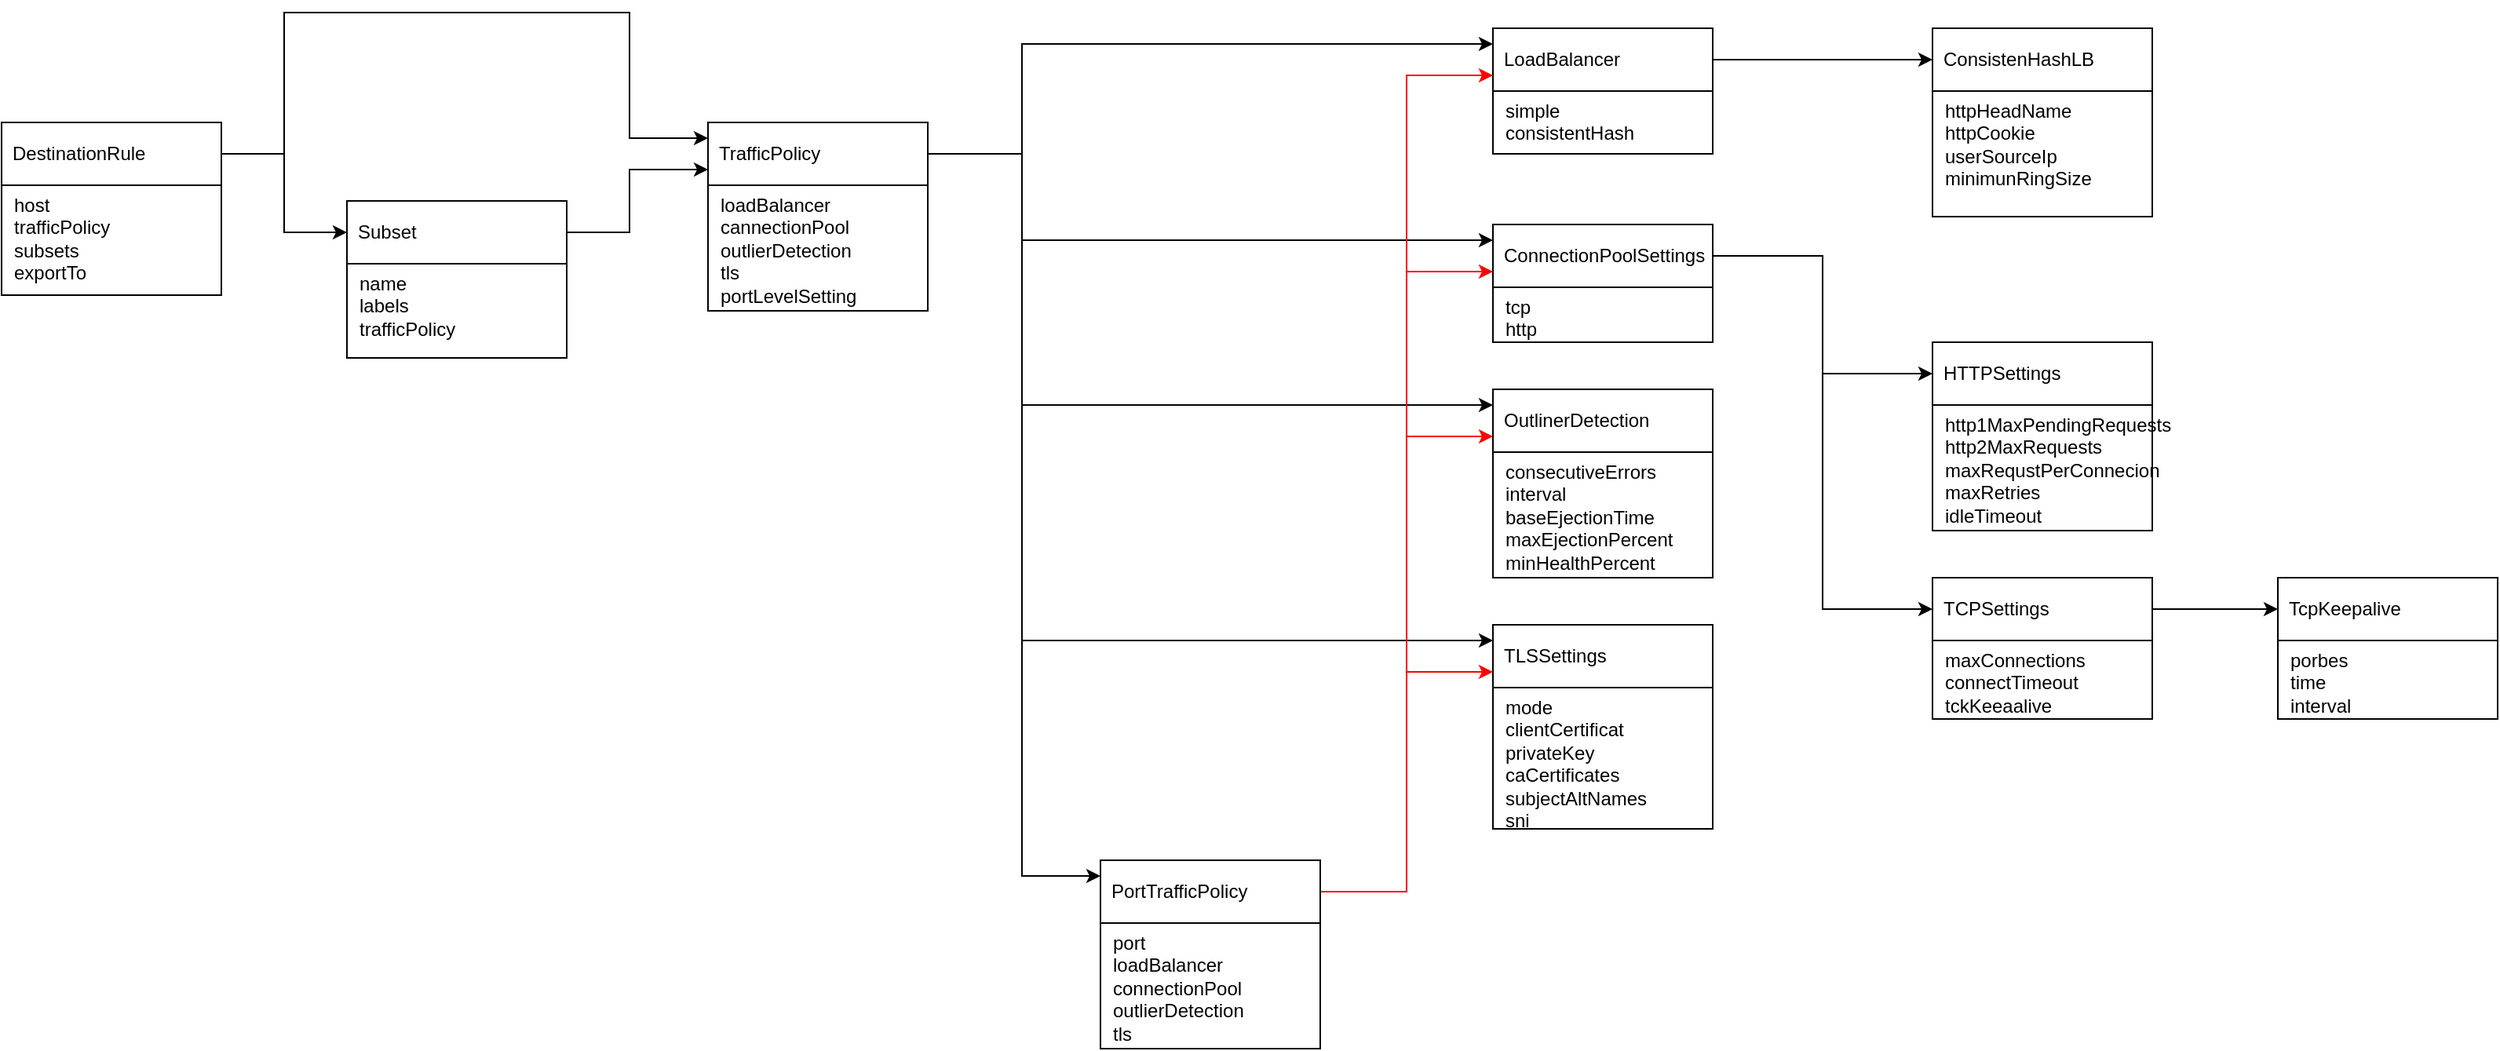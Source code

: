 <mxfile version="12.6.5" type="device"><diagram id="p4mXiMO_7I1AgwAqQILo" name="Page-1"><mxGraphModel dx="1463" dy="846" grid="1" gridSize="10" guides="1" tooltips="1" connect="1" arrows="1" fold="1" page="1" pageScale="1" pageWidth="2339" pageHeight="3300" math="0" shadow="0"><root><mxCell id="0"/><mxCell id="1" parent="0"/><mxCell id="AkH9H8zGkrfqVkUMiein-1" value="host&lt;br&gt;trafficPolicy&lt;br&gt;subsets&lt;br&gt;exportTo" style="rounded=0;whiteSpace=wrap;html=1;align=left;verticalAlign=top;spacingTop=39;spacingLeft=6;" vertex="1" parent="1"><mxGeometry x="80" y="140" width="140" height="110" as="geometry"/></mxCell><mxCell id="AkH9H8zGkrfqVkUMiein-8" style="edgeStyle=orthogonalEdgeStyle;rounded=0;orthogonalLoop=1;jettySize=auto;html=1;entryX=0;entryY=0.5;entryDx=0;entryDy=0;" edge="1" parent="1" source="AkH9H8zGkrfqVkUMiein-2" target="AkH9H8zGkrfqVkUMiein-5"><mxGeometry relative="1" as="geometry"/></mxCell><mxCell id="AkH9H8zGkrfqVkUMiein-9" style="edgeStyle=orthogonalEdgeStyle;rounded=0;orthogonalLoop=1;jettySize=auto;html=1;entryX=0;entryY=0.25;entryDx=0;entryDy=0;" edge="1" parent="1" source="AkH9H8zGkrfqVkUMiein-2" target="AkH9H8zGkrfqVkUMiein-7"><mxGeometry relative="1" as="geometry"><mxPoint x="530" y="160" as="targetPoint"/><Array as="points"><mxPoint x="260" y="160"/><mxPoint x="260" y="70"/><mxPoint x="480" y="70"/><mxPoint x="480" y="150"/></Array></mxGeometry></mxCell><mxCell id="AkH9H8zGkrfqVkUMiein-2" value="DestinationRule" style="rounded=0;whiteSpace=wrap;html=1;align=left;spacingLeft=5;" vertex="1" parent="1"><mxGeometry x="80" y="140" width="140" height="40" as="geometry"/></mxCell><mxCell id="AkH9H8zGkrfqVkUMiein-4" value="name&lt;br&gt;labels&lt;br&gt;trafficPolicy" style="rounded=0;whiteSpace=wrap;html=1;align=left;verticalAlign=top;spacingTop=39;spacingLeft=6;" vertex="1" parent="1"><mxGeometry x="300" y="190" width="140" height="100" as="geometry"/></mxCell><mxCell id="AkH9H8zGkrfqVkUMiein-10" style="edgeStyle=orthogonalEdgeStyle;rounded=0;orthogonalLoop=1;jettySize=auto;html=1;entryX=0;entryY=0.75;entryDx=0;entryDy=0;" edge="1" parent="1" source="AkH9H8zGkrfqVkUMiein-5" target="AkH9H8zGkrfqVkUMiein-7"><mxGeometry relative="1" as="geometry"><Array as="points"><mxPoint x="480" y="210"/><mxPoint x="480" y="170"/></Array></mxGeometry></mxCell><mxCell id="AkH9H8zGkrfqVkUMiein-5" value="Subset" style="rounded=0;whiteSpace=wrap;html=1;align=left;spacingLeft=5;" vertex="1" parent="1"><mxGeometry x="300" y="190" width="140" height="40" as="geometry"/></mxCell><mxCell id="AkH9H8zGkrfqVkUMiein-6" value="loadBalancer&lt;br&gt;cannectionPool&lt;br&gt;outlierDetection&lt;br&gt;tls&lt;br&gt;portLevelSetting" style="rounded=0;whiteSpace=wrap;html=1;align=left;verticalAlign=top;spacingTop=39;spacingLeft=6;" vertex="1" parent="1"><mxGeometry x="530" y="140" width="140" height="120" as="geometry"/></mxCell><mxCell id="AkH9H8zGkrfqVkUMiein-17" style="edgeStyle=orthogonalEdgeStyle;rounded=0;orthogonalLoop=1;jettySize=auto;html=1;entryX=0;entryY=0.25;entryDx=0;entryDy=0;" edge="1" parent="1" source="AkH9H8zGkrfqVkUMiein-7" target="AkH9H8zGkrfqVkUMiein-12"><mxGeometry relative="1" as="geometry"><Array as="points"><mxPoint x="730" y="160"/><mxPoint x="730" y="90"/></Array></mxGeometry></mxCell><mxCell id="AkH9H8zGkrfqVkUMiein-18" style="edgeStyle=orthogonalEdgeStyle;rounded=0;orthogonalLoop=1;jettySize=auto;html=1;entryX=0;entryY=0.25;entryDx=0;entryDy=0;" edge="1" parent="1" source="AkH9H8zGkrfqVkUMiein-7" target="AkH9H8zGkrfqVkUMiein-14"><mxGeometry relative="1" as="geometry"><Array as="points"><mxPoint x="730" y="160"/><mxPoint x="730" y="215"/></Array></mxGeometry></mxCell><mxCell id="AkH9H8zGkrfqVkUMiein-19" style="edgeStyle=orthogonalEdgeStyle;rounded=0;orthogonalLoop=1;jettySize=auto;html=1;entryX=0;entryY=0.25;entryDx=0;entryDy=0;" edge="1" parent="1" source="AkH9H8zGkrfqVkUMiein-7" target="AkH9H8zGkrfqVkUMiein-16"><mxGeometry relative="1" as="geometry"><Array as="points"><mxPoint x="730" y="160"/><mxPoint x="730" y="320"/></Array></mxGeometry></mxCell><mxCell id="AkH9H8zGkrfqVkUMiein-22" style="edgeStyle=orthogonalEdgeStyle;rounded=0;orthogonalLoop=1;jettySize=auto;html=1;entryX=0;entryY=0.25;entryDx=0;entryDy=0;" edge="1" parent="1" source="AkH9H8zGkrfqVkUMiein-7" target="AkH9H8zGkrfqVkUMiein-21"><mxGeometry relative="1" as="geometry"><Array as="points"><mxPoint x="730" y="160"/><mxPoint x="730" y="470"/></Array></mxGeometry></mxCell><mxCell id="AkH9H8zGkrfqVkUMiein-28" style="edgeStyle=orthogonalEdgeStyle;rounded=0;orthogonalLoop=1;jettySize=auto;html=1;entryX=0;entryY=0.25;entryDx=0;entryDy=0;labelBackgroundColor=#FF0000;fontColor=#FF0000;" edge="1" parent="1" source="AkH9H8zGkrfqVkUMiein-7" target="AkH9H8zGkrfqVkUMiein-24"><mxGeometry relative="1" as="geometry"><Array as="points"><mxPoint x="730" y="160"/><mxPoint x="730" y="620"/></Array></mxGeometry></mxCell><mxCell id="AkH9H8zGkrfqVkUMiein-7" value="TrafficPolicy" style="rounded=0;whiteSpace=wrap;html=1;align=left;spacingLeft=5;" vertex="1" parent="1"><mxGeometry x="530" y="140" width="140" height="40" as="geometry"/></mxCell><mxCell id="AkH9H8zGkrfqVkUMiein-11" value="simple&lt;br&gt;consistentHash" style="rounded=0;whiteSpace=wrap;html=1;align=left;verticalAlign=top;spacingTop=39;spacingLeft=6;" vertex="1" parent="1"><mxGeometry x="1030" y="80" width="140" height="80" as="geometry"/></mxCell><mxCell id="AkH9H8zGkrfqVkUMiein-49" style="edgeStyle=orthogonalEdgeStyle;rounded=0;orthogonalLoop=1;jettySize=auto;html=1;entryX=0;entryY=0.5;entryDx=0;entryDy=0;labelBackgroundColor=#FF0000;strokeColor=#000000;fontColor=#FF0000;" edge="1" parent="1" source="AkH9H8zGkrfqVkUMiein-12" target="AkH9H8zGkrfqVkUMiein-48"><mxGeometry relative="1" as="geometry"/></mxCell><mxCell id="AkH9H8zGkrfqVkUMiein-12" value="LoadBalancer" style="rounded=0;whiteSpace=wrap;html=1;align=left;spacingLeft=5;" vertex="1" parent="1"><mxGeometry x="1030" y="80" width="140" height="40" as="geometry"/></mxCell><mxCell id="AkH9H8zGkrfqVkUMiein-13" value="tcp&lt;br&gt;http" style="rounded=0;whiteSpace=wrap;html=1;align=left;verticalAlign=top;spacingTop=39;spacingLeft=6;" vertex="1" parent="1"><mxGeometry x="1030" y="205" width="140" height="75" as="geometry"/></mxCell><mxCell id="AkH9H8zGkrfqVkUMiein-45" style="edgeStyle=orthogonalEdgeStyle;rounded=0;orthogonalLoop=1;jettySize=auto;html=1;entryX=0;entryY=0.5;entryDx=0;entryDy=0;labelBackgroundColor=#FF0000;strokeColor=#000000;fontColor=#FF0000;" edge="1" parent="1" source="AkH9H8zGkrfqVkUMiein-14" target="AkH9H8zGkrfqVkUMiein-34"><mxGeometry relative="1" as="geometry"/></mxCell><mxCell id="AkH9H8zGkrfqVkUMiein-46" style="edgeStyle=orthogonalEdgeStyle;rounded=0;orthogonalLoop=1;jettySize=auto;html=1;entryX=0;entryY=0.5;entryDx=0;entryDy=0;labelBackgroundColor=#FF0000;strokeColor=#000000;fontColor=#FF0000;" edge="1" parent="1" source="AkH9H8zGkrfqVkUMiein-14" target="AkH9H8zGkrfqVkUMiein-36"><mxGeometry relative="1" as="geometry"/></mxCell><mxCell id="AkH9H8zGkrfqVkUMiein-14" value="ConnectionPoolSettings" style="rounded=0;whiteSpace=wrap;html=1;align=left;spacingLeft=5;" vertex="1" parent="1"><mxGeometry x="1030" y="205" width="140" height="40" as="geometry"/></mxCell><mxCell id="AkH9H8zGkrfqVkUMiein-15" value="consecutiveErrors&lt;br&gt;interval&lt;br&gt;baseEjectionTime&lt;br&gt;maxEjectionPercent&lt;br&gt;minHealthPercent" style="rounded=0;whiteSpace=wrap;html=1;align=left;verticalAlign=top;spacingTop=39;spacingLeft=6;" vertex="1" parent="1"><mxGeometry x="1030" y="310" width="140" height="120" as="geometry"/></mxCell><mxCell id="AkH9H8zGkrfqVkUMiein-16" value="OutlinerDetection" style="rounded=0;whiteSpace=wrap;html=1;align=left;spacingLeft=5;" vertex="1" parent="1"><mxGeometry x="1030" y="310" width="140" height="40" as="geometry"/></mxCell><mxCell id="AkH9H8zGkrfqVkUMiein-20" value="mode&lt;br&gt;clientCertificat&lt;br&gt;privateKey&lt;br&gt;caCertificates&lt;br&gt;subjectAltNames&lt;br&gt;sni" style="rounded=0;whiteSpace=wrap;html=1;align=left;verticalAlign=top;spacingTop=39;spacingLeft=6;" vertex="1" parent="1"><mxGeometry x="1030" y="460" width="140" height="130" as="geometry"/></mxCell><mxCell id="AkH9H8zGkrfqVkUMiein-21" value="TLSSettings" style="rounded=0;whiteSpace=wrap;html=1;align=left;spacingLeft=5;" vertex="1" parent="1"><mxGeometry x="1030" y="460" width="140" height="40" as="geometry"/></mxCell><mxCell id="AkH9H8zGkrfqVkUMiein-23" value="port&lt;br&gt;loadBalancer&lt;br&gt;connectionPool&lt;br&gt;outlierDetection&lt;br&gt;tls" style="rounded=0;whiteSpace=wrap;html=1;align=left;verticalAlign=top;spacingTop=39;spacingLeft=6;" vertex="1" parent="1"><mxGeometry x="780" y="610" width="140" height="120" as="geometry"/></mxCell><mxCell id="AkH9H8zGkrfqVkUMiein-41" style="edgeStyle=orthogonalEdgeStyle;rounded=0;orthogonalLoop=1;jettySize=auto;html=1;entryX=0;entryY=0.75;entryDx=0;entryDy=0;labelBackgroundColor=#FF0000;fontColor=#FF0000;labelBorderColor=#FF0000;strokeColor=#FF0000;" edge="1" parent="1" source="AkH9H8zGkrfqVkUMiein-24" target="AkH9H8zGkrfqVkUMiein-12"><mxGeometry relative="1" as="geometry"/></mxCell><mxCell id="AkH9H8zGkrfqVkUMiein-42" style="edgeStyle=orthogonalEdgeStyle;rounded=0;orthogonalLoop=1;jettySize=auto;html=1;entryX=0;entryY=0.75;entryDx=0;entryDy=0;labelBackgroundColor=#FF0000;strokeColor=#FF0000;fontColor=#FF0000;" edge="1" parent="1" source="AkH9H8zGkrfqVkUMiein-24" target="AkH9H8zGkrfqVkUMiein-14"><mxGeometry relative="1" as="geometry"/></mxCell><mxCell id="AkH9H8zGkrfqVkUMiein-43" style="edgeStyle=orthogonalEdgeStyle;rounded=0;orthogonalLoop=1;jettySize=auto;html=1;entryX=0;entryY=0.75;entryDx=0;entryDy=0;labelBackgroundColor=#FF0000;strokeColor=#FF0000;fontColor=#FF0000;" edge="1" parent="1" source="AkH9H8zGkrfqVkUMiein-24" target="AkH9H8zGkrfqVkUMiein-16"><mxGeometry relative="1" as="geometry"/></mxCell><mxCell id="AkH9H8zGkrfqVkUMiein-44" style="edgeStyle=orthogonalEdgeStyle;rounded=0;orthogonalLoop=1;jettySize=auto;html=1;entryX=0;entryY=0.75;entryDx=0;entryDy=0;labelBackgroundColor=#FF0000;strokeColor=#FF0000;fontColor=#FF0000;" edge="1" parent="1" source="AkH9H8zGkrfqVkUMiein-24" target="AkH9H8zGkrfqVkUMiein-21"><mxGeometry relative="1" as="geometry"/></mxCell><mxCell id="AkH9H8zGkrfqVkUMiein-24" value="PortTrafficPolicy" style="rounded=0;whiteSpace=wrap;html=1;align=left;spacingLeft=5;" vertex="1" parent="1"><mxGeometry x="780" y="610" width="140" height="40" as="geometry"/></mxCell><mxCell id="AkH9H8zGkrfqVkUMiein-33" value="http1MaxPendingRequests&lt;br&gt;http2MaxRequests&lt;br&gt;maxRequstPerConnecion&lt;br&gt;maxRetries&lt;br&gt;idleTimeout" style="rounded=0;whiteSpace=wrap;html=1;align=left;verticalAlign=top;spacingTop=39;spacingLeft=6;" vertex="1" parent="1"><mxGeometry x="1310" y="280" width="140" height="120" as="geometry"/></mxCell><mxCell id="AkH9H8zGkrfqVkUMiein-34" value="HTTPSettings" style="rounded=0;whiteSpace=wrap;html=1;align=left;spacingLeft=5;" vertex="1" parent="1"><mxGeometry x="1310" y="280" width="140" height="40" as="geometry"/></mxCell><mxCell id="AkH9H8zGkrfqVkUMiein-35" value="maxConnections&lt;br&gt;connectTimeout&lt;br&gt;tckKeeaalive" style="rounded=0;whiteSpace=wrap;html=1;align=left;verticalAlign=top;spacingTop=39;spacingLeft=6;" vertex="1" parent="1"><mxGeometry x="1310" y="430" width="140" height="90" as="geometry"/></mxCell><mxCell id="AkH9H8zGkrfqVkUMiein-40" style="edgeStyle=orthogonalEdgeStyle;rounded=0;orthogonalLoop=1;jettySize=auto;html=1;entryX=0;entryY=0.5;entryDx=0;entryDy=0;labelBackgroundColor=#FF0000;fontColor=#FF0000;" edge="1" parent="1" source="AkH9H8zGkrfqVkUMiein-36" target="AkH9H8zGkrfqVkUMiein-39"><mxGeometry relative="1" as="geometry"/></mxCell><mxCell id="AkH9H8zGkrfqVkUMiein-36" value="TCPSettings" style="rounded=0;whiteSpace=wrap;html=1;align=left;spacingLeft=5;" vertex="1" parent="1"><mxGeometry x="1310" y="430" width="140" height="40" as="geometry"/></mxCell><mxCell id="AkH9H8zGkrfqVkUMiein-38" value="porbes&lt;br&gt;time&lt;br&gt;interval" style="rounded=0;whiteSpace=wrap;html=1;align=left;verticalAlign=top;spacingTop=39;spacingLeft=6;" vertex="1" parent="1"><mxGeometry x="1530" y="430" width="140" height="90" as="geometry"/></mxCell><mxCell id="AkH9H8zGkrfqVkUMiein-39" value="TcpKeepalive" style="rounded=0;whiteSpace=wrap;html=1;align=left;spacingLeft=5;" vertex="1" parent="1"><mxGeometry x="1530" y="430" width="140" height="40" as="geometry"/></mxCell><mxCell id="AkH9H8zGkrfqVkUMiein-47" value="httpHeadName&lt;br&gt;httpCookie&lt;br&gt;userSourceIp&lt;br&gt;minimunRingSize" style="rounded=0;whiteSpace=wrap;html=1;align=left;verticalAlign=top;spacingTop=39;spacingLeft=6;" vertex="1" parent="1"><mxGeometry x="1310" y="80" width="140" height="120" as="geometry"/></mxCell><mxCell id="AkH9H8zGkrfqVkUMiein-48" value="ConsistenHashLB" style="rounded=0;whiteSpace=wrap;html=1;align=left;spacingLeft=5;" vertex="1" parent="1"><mxGeometry x="1310" y="80" width="140" height="40" as="geometry"/></mxCell></root></mxGraphModel></diagram></mxfile>